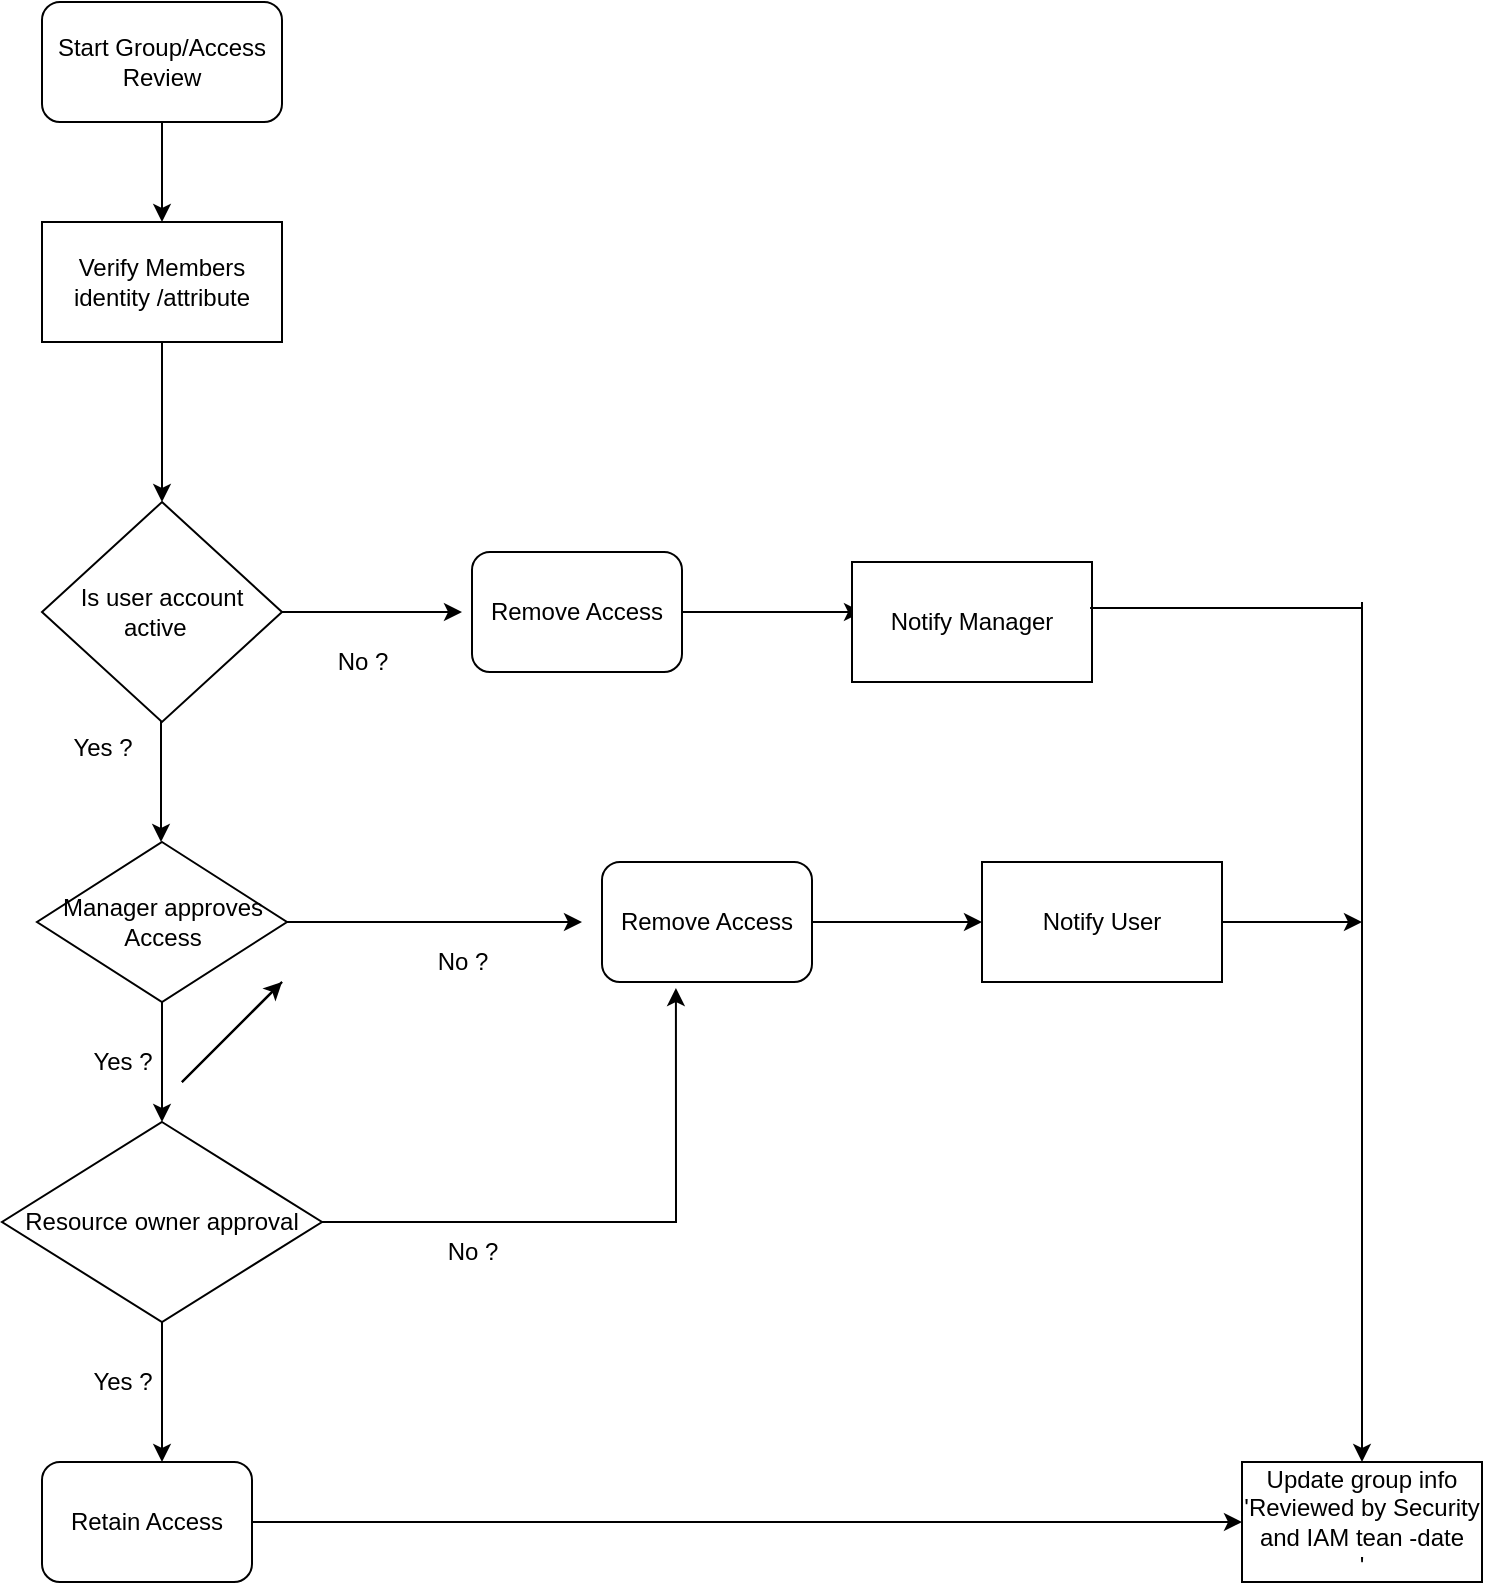 <mxfile version="20.5.1" type="github">
  <diagram id="cxQXUJOjFM9MWGc5VxRs" name="Page-1">
    <mxGraphModel dx="4642" dy="1065" grid="1" gridSize="10" guides="1" tooltips="1" connect="1" arrows="1" fold="1" page="1" pageScale="1" pageWidth="850" pageHeight="1100" math="0" shadow="0">
      <root>
        <mxCell id="0" />
        <mxCell id="1" parent="0" />
        <mxCell id="zWNQEBqrM8jFGuJcQPr2-2" value="" style="endArrow=classic;html=1;rounded=0;exitX=0.5;exitY=1;exitDx=0;exitDy=0;" parent="1" target="zWNQEBqrM8jFGuJcQPr2-3" edge="1">
          <mxGeometry width="50" height="50" relative="1" as="geometry">
            <mxPoint x="-890" y="310" as="sourcePoint" />
            <mxPoint x="-890" y="400" as="targetPoint" />
          </mxGeometry>
        </mxCell>
        <mxCell id="zWNQEBqrM8jFGuJcQPr2-34" style="edgeStyle=orthogonalEdgeStyle;rounded=0;orthogonalLoop=1;jettySize=auto;html=1;exitX=0.5;exitY=1;exitDx=0;exitDy=0;entryX=0.5;entryY=0;entryDx=0;entryDy=0;" parent="1" source="zWNQEBqrM8jFGuJcQPr2-3" target="zWNQEBqrM8jFGuJcQPr2-13" edge="1">
          <mxGeometry relative="1" as="geometry" />
        </mxCell>
        <mxCell id="zWNQEBqrM8jFGuJcQPr2-3" value="Verify Members identity /attribute" style="rounded=0;whiteSpace=wrap;html=1;" parent="1" vertex="1">
          <mxGeometry x="-950" y="370" width="120" height="60" as="geometry" />
        </mxCell>
        <mxCell id="zWNQEBqrM8jFGuJcQPr2-10" value="" style="endArrow=classic;html=1;rounded=0;exitX=0.5;exitY=1;exitDx=0;exitDy=0;" parent="1" edge="1">
          <mxGeometry width="50" height="50" relative="1" as="geometry">
            <mxPoint x="-890.5" y="600" as="sourcePoint" />
            <mxPoint x="-890.5" y="680" as="targetPoint" />
          </mxGeometry>
        </mxCell>
        <mxCell id="zWNQEBqrM8jFGuJcQPr2-40" style="edgeStyle=orthogonalEdgeStyle;rounded=0;orthogonalLoop=1;jettySize=auto;html=1;exitX=1;exitY=0.5;exitDx=0;exitDy=0;" parent="1" source="zWNQEBqrM8jFGuJcQPr2-13" edge="1">
          <mxGeometry relative="1" as="geometry">
            <mxPoint x="-740" y="565" as="targetPoint" />
          </mxGeometry>
        </mxCell>
        <mxCell id="zWNQEBqrM8jFGuJcQPr2-13" value="Is user account active&amp;nbsp;&amp;nbsp;" style="rhombus;whiteSpace=wrap;html=1;" parent="1" vertex="1">
          <mxGeometry x="-950" y="510" width="120" height="110" as="geometry" />
        </mxCell>
        <mxCell id="zWNQEBqrM8jFGuJcQPr2-15" value="Start Group/Access Review" style="rounded=1;whiteSpace=wrap;html=1;" parent="1" vertex="1">
          <mxGeometry x="-950" y="260" width="120" height="60" as="geometry" />
        </mxCell>
        <mxCell id="zWNQEBqrM8jFGuJcQPr2-24" style="edgeStyle=orthogonalEdgeStyle;rounded=0;orthogonalLoop=1;jettySize=auto;html=1;exitX=0.5;exitY=1;exitDx=0;exitDy=0;" parent="1" source="zWNQEBqrM8jFGuJcQPr2-18" edge="1">
          <mxGeometry relative="1" as="geometry">
            <mxPoint x="-890" y="820" as="targetPoint" />
          </mxGeometry>
        </mxCell>
        <mxCell id="zWNQEBqrM8jFGuJcQPr2-28" style="edgeStyle=orthogonalEdgeStyle;rounded=0;orthogonalLoop=1;jettySize=auto;html=1;exitX=1;exitY=0.5;exitDx=0;exitDy=0;" parent="1" source="zWNQEBqrM8jFGuJcQPr2-18" edge="1">
          <mxGeometry relative="1" as="geometry">
            <mxPoint x="-680" y="720" as="targetPoint" />
          </mxGeometry>
        </mxCell>
        <mxCell id="zWNQEBqrM8jFGuJcQPr2-18" value="Manager approves Access" style="rhombus;whiteSpace=wrap;html=1;" parent="1" vertex="1">
          <mxGeometry x="-952.5" y="680" width="125" height="80" as="geometry" />
        </mxCell>
        <mxCell id="zWNQEBqrM8jFGuJcQPr2-21" value="No ?&lt;br&gt;" style="text;html=1;align=center;verticalAlign=middle;resizable=0;points=[];autosize=1;strokeColor=none;fillColor=none;" parent="1" vertex="1">
          <mxGeometry x="-815" y="575" width="50" height="30" as="geometry" />
        </mxCell>
        <mxCell id="zWNQEBqrM8jFGuJcQPr2-41" style="edgeStyle=orthogonalEdgeStyle;rounded=0;orthogonalLoop=1;jettySize=auto;html=1;exitX=1;exitY=0.5;exitDx=0;exitDy=0;" parent="1" source="zWNQEBqrM8jFGuJcQPr2-22" edge="1">
          <mxGeometry relative="1" as="geometry">
            <mxPoint x="-540" y="565" as="targetPoint" />
          </mxGeometry>
        </mxCell>
        <mxCell id="zWNQEBqrM8jFGuJcQPr2-22" value="Remove Access" style="rounded=1;whiteSpace=wrap;html=1;" parent="1" vertex="1">
          <mxGeometry x="-735" y="535" width="105" height="60" as="geometry" />
        </mxCell>
        <mxCell id="zWNQEBqrM8jFGuJcQPr2-25" value="Yes ?&lt;br&gt;" style="text;html=1;align=center;verticalAlign=middle;resizable=0;points=[];autosize=1;strokeColor=none;fillColor=none;" parent="1" vertex="1">
          <mxGeometry x="-935" y="775" width="50" height="30" as="geometry" />
        </mxCell>
        <mxCell id="zWNQEBqrM8jFGuJcQPr2-27" style="edgeStyle=orthogonalEdgeStyle;rounded=0;orthogonalLoop=1;jettySize=auto;html=1;exitX=0.5;exitY=1;exitDx=0;exitDy=0;" parent="1" source="zWNQEBqrM8jFGuJcQPr2-26" edge="1">
          <mxGeometry relative="1" as="geometry">
            <mxPoint x="-890" y="990" as="targetPoint" />
          </mxGeometry>
        </mxCell>
        <mxCell id="zWNQEBqrM8jFGuJcQPr2-30" style="edgeStyle=orthogonalEdgeStyle;rounded=0;orthogonalLoop=1;jettySize=auto;html=1;exitX=1;exitY=0.5;exitDx=0;exitDy=0;entryX=0.352;entryY=1.05;entryDx=0;entryDy=0;entryPerimeter=0;" parent="1" source="zWNQEBqrM8jFGuJcQPr2-26" edge="1" target="a_KO3RTqlulLCPnJH5K2-2">
          <mxGeometry relative="1" as="geometry">
            <mxPoint x="-720" y="720" as="targetPoint" />
          </mxGeometry>
        </mxCell>
        <mxCell id="zWNQEBqrM8jFGuJcQPr2-26" value="Resource owner approval" style="rhombus;whiteSpace=wrap;html=1;" parent="1" vertex="1">
          <mxGeometry x="-970" y="820" width="160" height="100" as="geometry" />
        </mxCell>
        <mxCell id="zWNQEBqrM8jFGuJcQPr2-29" value="&lt;span style=&quot;color: rgba(0, 0, 0, 0); font-family: monospace; font-size: 0px; text-align: start;&quot;&gt;%3CmxGraphModel%3E%3Croot%3E%3CmxCell%20id%3D%220%22%2F%3E%3CmxCell%20id%3D%221%22%20parent%3D%220%22%2F%3E%3CmxCell%20id%3D%222%22%20value%3D%22No%20%3F%26lt%3Bbr%26gt%3B%22%20style%3D%22text%3Bhtml%3D1%3Balign%3Dcenter%3BverticalAlign%3Dmiddle%3Bresizable%3D0%3Bpoints%3D%5B%5D%3Bautosize%3D1%3BstrokeColor%3Dnone%3BfillColor%3Dnone%3B%22%20vertex%3D%221%22%20parent%3D%221%22%3E%3CmxGeometry%20x%3D%22-815%22%20y%3D%22575%22%20width%3D%2250%22%20height%3D%2230%22%20as%3D%22geometry%22%2F%3E%3C%2FmxCell%3E%3C%2Froot%3E%3C%2FmxGraphModel%3E&lt;/span&gt;" style="text;html=1;align=center;verticalAlign=middle;resizable=0;points=[];autosize=1;strokeColor=none;fillColor=none;" parent="1" vertex="1">
          <mxGeometry x="-760" y="725" width="20" height="30" as="geometry" />
        </mxCell>
        <mxCell id="zWNQEBqrM8jFGuJcQPr2-32" value="Yes ?&lt;br&gt;" style="text;html=1;align=center;verticalAlign=middle;resizable=0;points=[];autosize=1;strokeColor=none;fillColor=none;" parent="1" vertex="1">
          <mxGeometry x="-935" y="935" width="50" height="30" as="geometry" />
        </mxCell>
        <mxCell id="zWNQEBqrM8jFGuJcQPr2-35" value="Yes ?&lt;br&gt;&lt;br&gt;" style="text;html=1;align=center;verticalAlign=middle;resizable=0;points=[];autosize=1;strokeColor=none;fillColor=none;" parent="1" vertex="1">
          <mxGeometry x="-945" y="620" width="50" height="40" as="geometry" />
        </mxCell>
        <mxCell id="zWNQEBqrM8jFGuJcQPr2-43" value="Notify Manager&lt;br&gt;" style="rounded=0;whiteSpace=wrap;html=1;" parent="1" vertex="1">
          <mxGeometry x="-545" y="540" width="120" height="60" as="geometry" />
        </mxCell>
        <mxCell id="zWNQEBqrM8jFGuJcQPr2-48" value="Retain Access" style="rounded=1;whiteSpace=wrap;html=1;" parent="1" vertex="1">
          <mxGeometry x="-950" y="990" width="105" height="60" as="geometry" />
        </mxCell>
        <mxCell id="a_KO3RTqlulLCPnJH5K2-2" value="Remove Access" style="rounded=1;whiteSpace=wrap;html=1;" vertex="1" parent="1">
          <mxGeometry x="-670" y="690" width="105" height="60" as="geometry" />
        </mxCell>
        <mxCell id="a_KO3RTqlulLCPnJH5K2-3" value="" style="endArrow=classic;html=1;rounded=0;exitX=1;exitY=0.5;exitDx=0;exitDy=0;entryX=0;entryY=0.5;entryDx=0;entryDy=0;" edge="1" parent="1" source="a_KO3RTqlulLCPnJH5K2-2" target="a_KO3RTqlulLCPnJH5K2-4">
          <mxGeometry width="50" height="50" relative="1" as="geometry">
            <mxPoint x="-880" y="660" as="sourcePoint" />
            <mxPoint x="-601" y="910" as="targetPoint" />
          </mxGeometry>
        </mxCell>
        <mxCell id="a_KO3RTqlulLCPnJH5K2-19" style="edgeStyle=orthogonalEdgeStyle;rounded=0;orthogonalLoop=1;jettySize=auto;html=1;exitX=1;exitY=0.5;exitDx=0;exitDy=0;" edge="1" parent="1" source="a_KO3RTqlulLCPnJH5K2-4">
          <mxGeometry relative="1" as="geometry">
            <mxPoint x="-290" y="720" as="targetPoint" />
          </mxGeometry>
        </mxCell>
        <mxCell id="a_KO3RTqlulLCPnJH5K2-4" value="Notify User" style="rounded=0;whiteSpace=wrap;html=1;" vertex="1" parent="1">
          <mxGeometry x="-480" y="690" width="120" height="60" as="geometry" />
        </mxCell>
        <mxCell id="a_KO3RTqlulLCPnJH5K2-9" value="" style="endArrow=classic;html=1;rounded=0;entryX=0;entryY=0.5;entryDx=0;entryDy=0;exitX=1;exitY=0.5;exitDx=0;exitDy=0;" edge="1" parent="1" source="zWNQEBqrM8jFGuJcQPr2-48" target="a_KO3RTqlulLCPnJH5K2-13">
          <mxGeometry width="50" height="50" relative="1" as="geometry">
            <mxPoint x="-830" y="1040" as="sourcePoint" />
            <mxPoint x="-280" y="1010" as="targetPoint" />
          </mxGeometry>
        </mxCell>
        <mxCell id="a_KO3RTqlulLCPnJH5K2-10" value="No ?&lt;br&gt;" style="text;html=1;align=center;verticalAlign=middle;resizable=0;points=[];autosize=1;strokeColor=none;fillColor=none;" vertex="1" parent="1">
          <mxGeometry x="-765" y="725" width="50" height="30" as="geometry" />
        </mxCell>
        <mxCell id="a_KO3RTqlulLCPnJH5K2-11" value="No ?&lt;br&gt;" style="text;html=1;align=center;verticalAlign=middle;resizable=0;points=[];autosize=1;strokeColor=none;fillColor=none;" vertex="1" parent="1">
          <mxGeometry x="-760" y="870" width="50" height="30" as="geometry" />
        </mxCell>
        <mxCell id="a_KO3RTqlulLCPnJH5K2-13" value="Update group info &#39;Reviewed by Security and IAM tean -date&lt;br&gt;&#39;" style="rounded=0;whiteSpace=wrap;html=1;" vertex="1" parent="1">
          <mxGeometry x="-350" y="990" width="120" height="60" as="geometry" />
        </mxCell>
        <mxCell id="a_KO3RTqlulLCPnJH5K2-14" value="" style="endArrow=classic;html=1;rounded=0;entryX=0.5;entryY=0;entryDx=0;entryDy=0;" edge="1" parent="1" target="a_KO3RTqlulLCPnJH5K2-13">
          <mxGeometry width="50" height="50" relative="1" as="geometry">
            <mxPoint x="-290" y="560" as="sourcePoint" />
            <mxPoint x="-270" y="570" as="targetPoint" />
          </mxGeometry>
        </mxCell>
        <mxCell id="a_KO3RTqlulLCPnJH5K2-15" value="" style="endArrow=classic;html=1;rounded=0;" edge="1" parent="1">
          <mxGeometry width="50" height="50" relative="1" as="geometry">
            <mxPoint x="-880" y="800" as="sourcePoint" />
            <mxPoint x="-830" y="750" as="targetPoint" />
          </mxGeometry>
        </mxCell>
        <mxCell id="a_KO3RTqlulLCPnJH5K2-16" value="" style="endArrow=none;html=1;rounded=0;" edge="1" parent="1">
          <mxGeometry width="50" height="50" relative="1" as="geometry">
            <mxPoint x="-880" y="800" as="sourcePoint" />
            <mxPoint x="-830" y="750" as="targetPoint" />
          </mxGeometry>
        </mxCell>
        <mxCell id="a_KO3RTqlulLCPnJH5K2-17" value="" style="endArrow=none;html=1;rounded=0;exitX=0.992;exitY=0.383;exitDx=0;exitDy=0;exitPerimeter=0;" edge="1" parent="1" source="zWNQEBqrM8jFGuJcQPr2-43">
          <mxGeometry width="50" height="50" relative="1" as="geometry">
            <mxPoint x="-420" y="620" as="sourcePoint" />
            <mxPoint x="-290" y="563" as="targetPoint" />
          </mxGeometry>
        </mxCell>
        <mxCell id="a_KO3RTqlulLCPnJH5K2-18" value="" style="endArrow=none;html=1;rounded=0;" edge="1" parent="1">
          <mxGeometry width="50" height="50" relative="1" as="geometry">
            <mxPoint x="-880" y="800" as="sourcePoint" />
            <mxPoint x="-830" y="750" as="targetPoint" />
          </mxGeometry>
        </mxCell>
      </root>
    </mxGraphModel>
  </diagram>
</mxfile>
